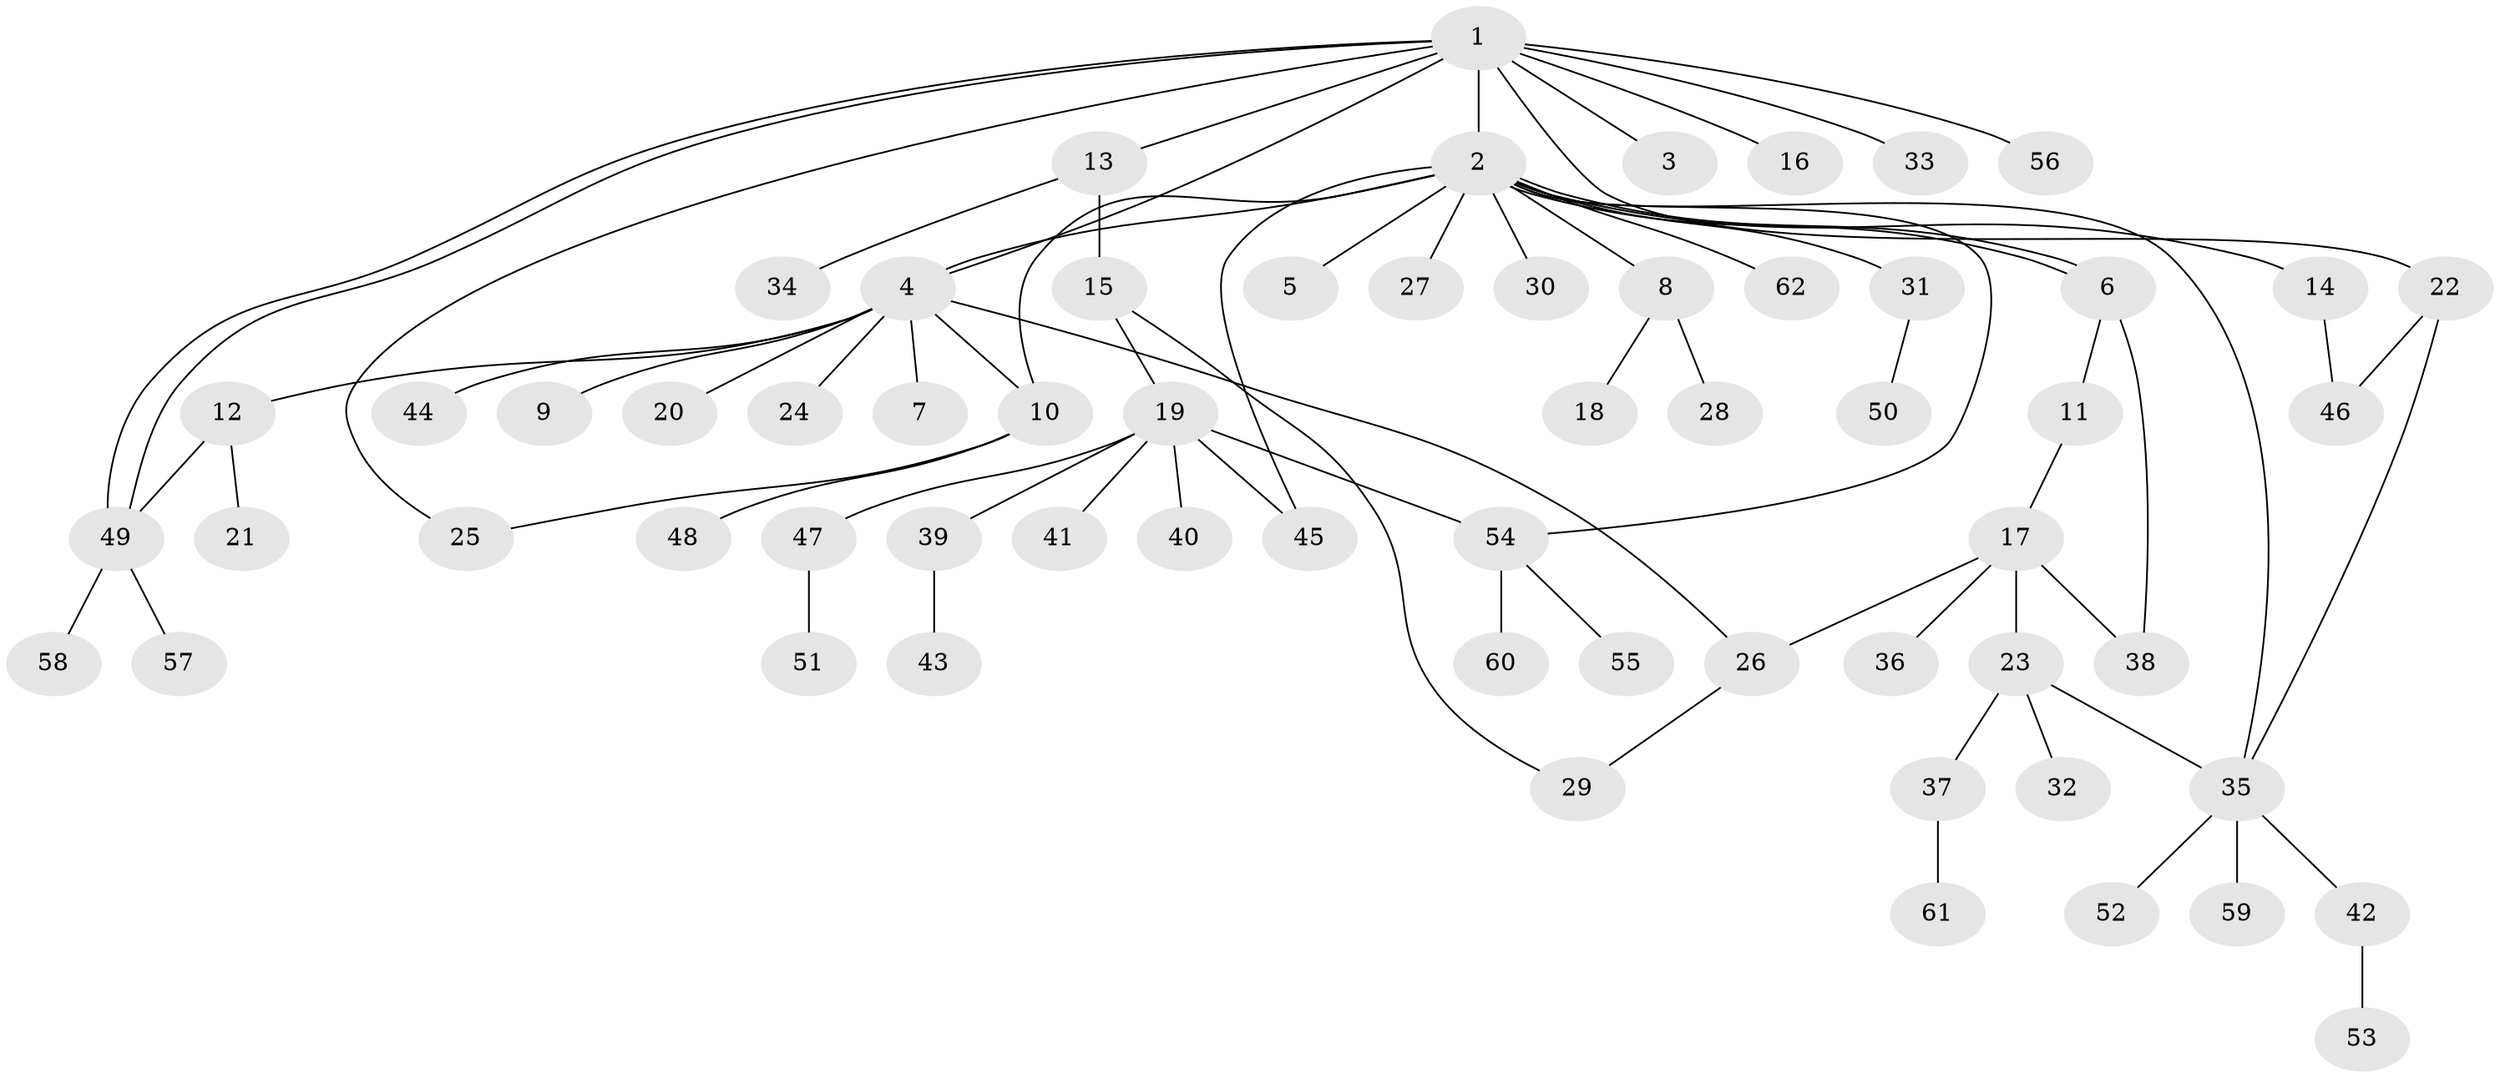 // Generated by graph-tools (version 1.1) at 2025/49/03/09/25 03:49:48]
// undirected, 62 vertices, 75 edges
graph export_dot {
graph [start="1"]
  node [color=gray90,style=filled];
  1;
  2;
  3;
  4;
  5;
  6;
  7;
  8;
  9;
  10;
  11;
  12;
  13;
  14;
  15;
  16;
  17;
  18;
  19;
  20;
  21;
  22;
  23;
  24;
  25;
  26;
  27;
  28;
  29;
  30;
  31;
  32;
  33;
  34;
  35;
  36;
  37;
  38;
  39;
  40;
  41;
  42;
  43;
  44;
  45;
  46;
  47;
  48;
  49;
  50;
  51;
  52;
  53;
  54;
  55;
  56;
  57;
  58;
  59;
  60;
  61;
  62;
  1 -- 2;
  1 -- 3;
  1 -- 4;
  1 -- 13;
  1 -- 16;
  1 -- 22;
  1 -- 25;
  1 -- 33;
  1 -- 49;
  1 -- 49;
  1 -- 56;
  2 -- 4;
  2 -- 5;
  2 -- 6;
  2 -- 6;
  2 -- 8;
  2 -- 10;
  2 -- 14;
  2 -- 27;
  2 -- 30;
  2 -- 31;
  2 -- 35;
  2 -- 45;
  2 -- 54;
  2 -- 62;
  4 -- 7;
  4 -- 9;
  4 -- 10;
  4 -- 12;
  4 -- 20;
  4 -- 24;
  4 -- 26;
  4 -- 44;
  6 -- 11;
  6 -- 38;
  8 -- 18;
  8 -- 28;
  10 -- 25;
  10 -- 48;
  11 -- 17;
  12 -- 21;
  12 -- 49;
  13 -- 15;
  13 -- 34;
  14 -- 46;
  15 -- 19;
  15 -- 29;
  17 -- 23;
  17 -- 26;
  17 -- 36;
  17 -- 38;
  19 -- 39;
  19 -- 40;
  19 -- 41;
  19 -- 45;
  19 -- 47;
  19 -- 54;
  22 -- 35;
  22 -- 46;
  23 -- 32;
  23 -- 35;
  23 -- 37;
  26 -- 29;
  31 -- 50;
  35 -- 42;
  35 -- 52;
  35 -- 59;
  37 -- 61;
  39 -- 43;
  42 -- 53;
  47 -- 51;
  49 -- 57;
  49 -- 58;
  54 -- 55;
  54 -- 60;
}
